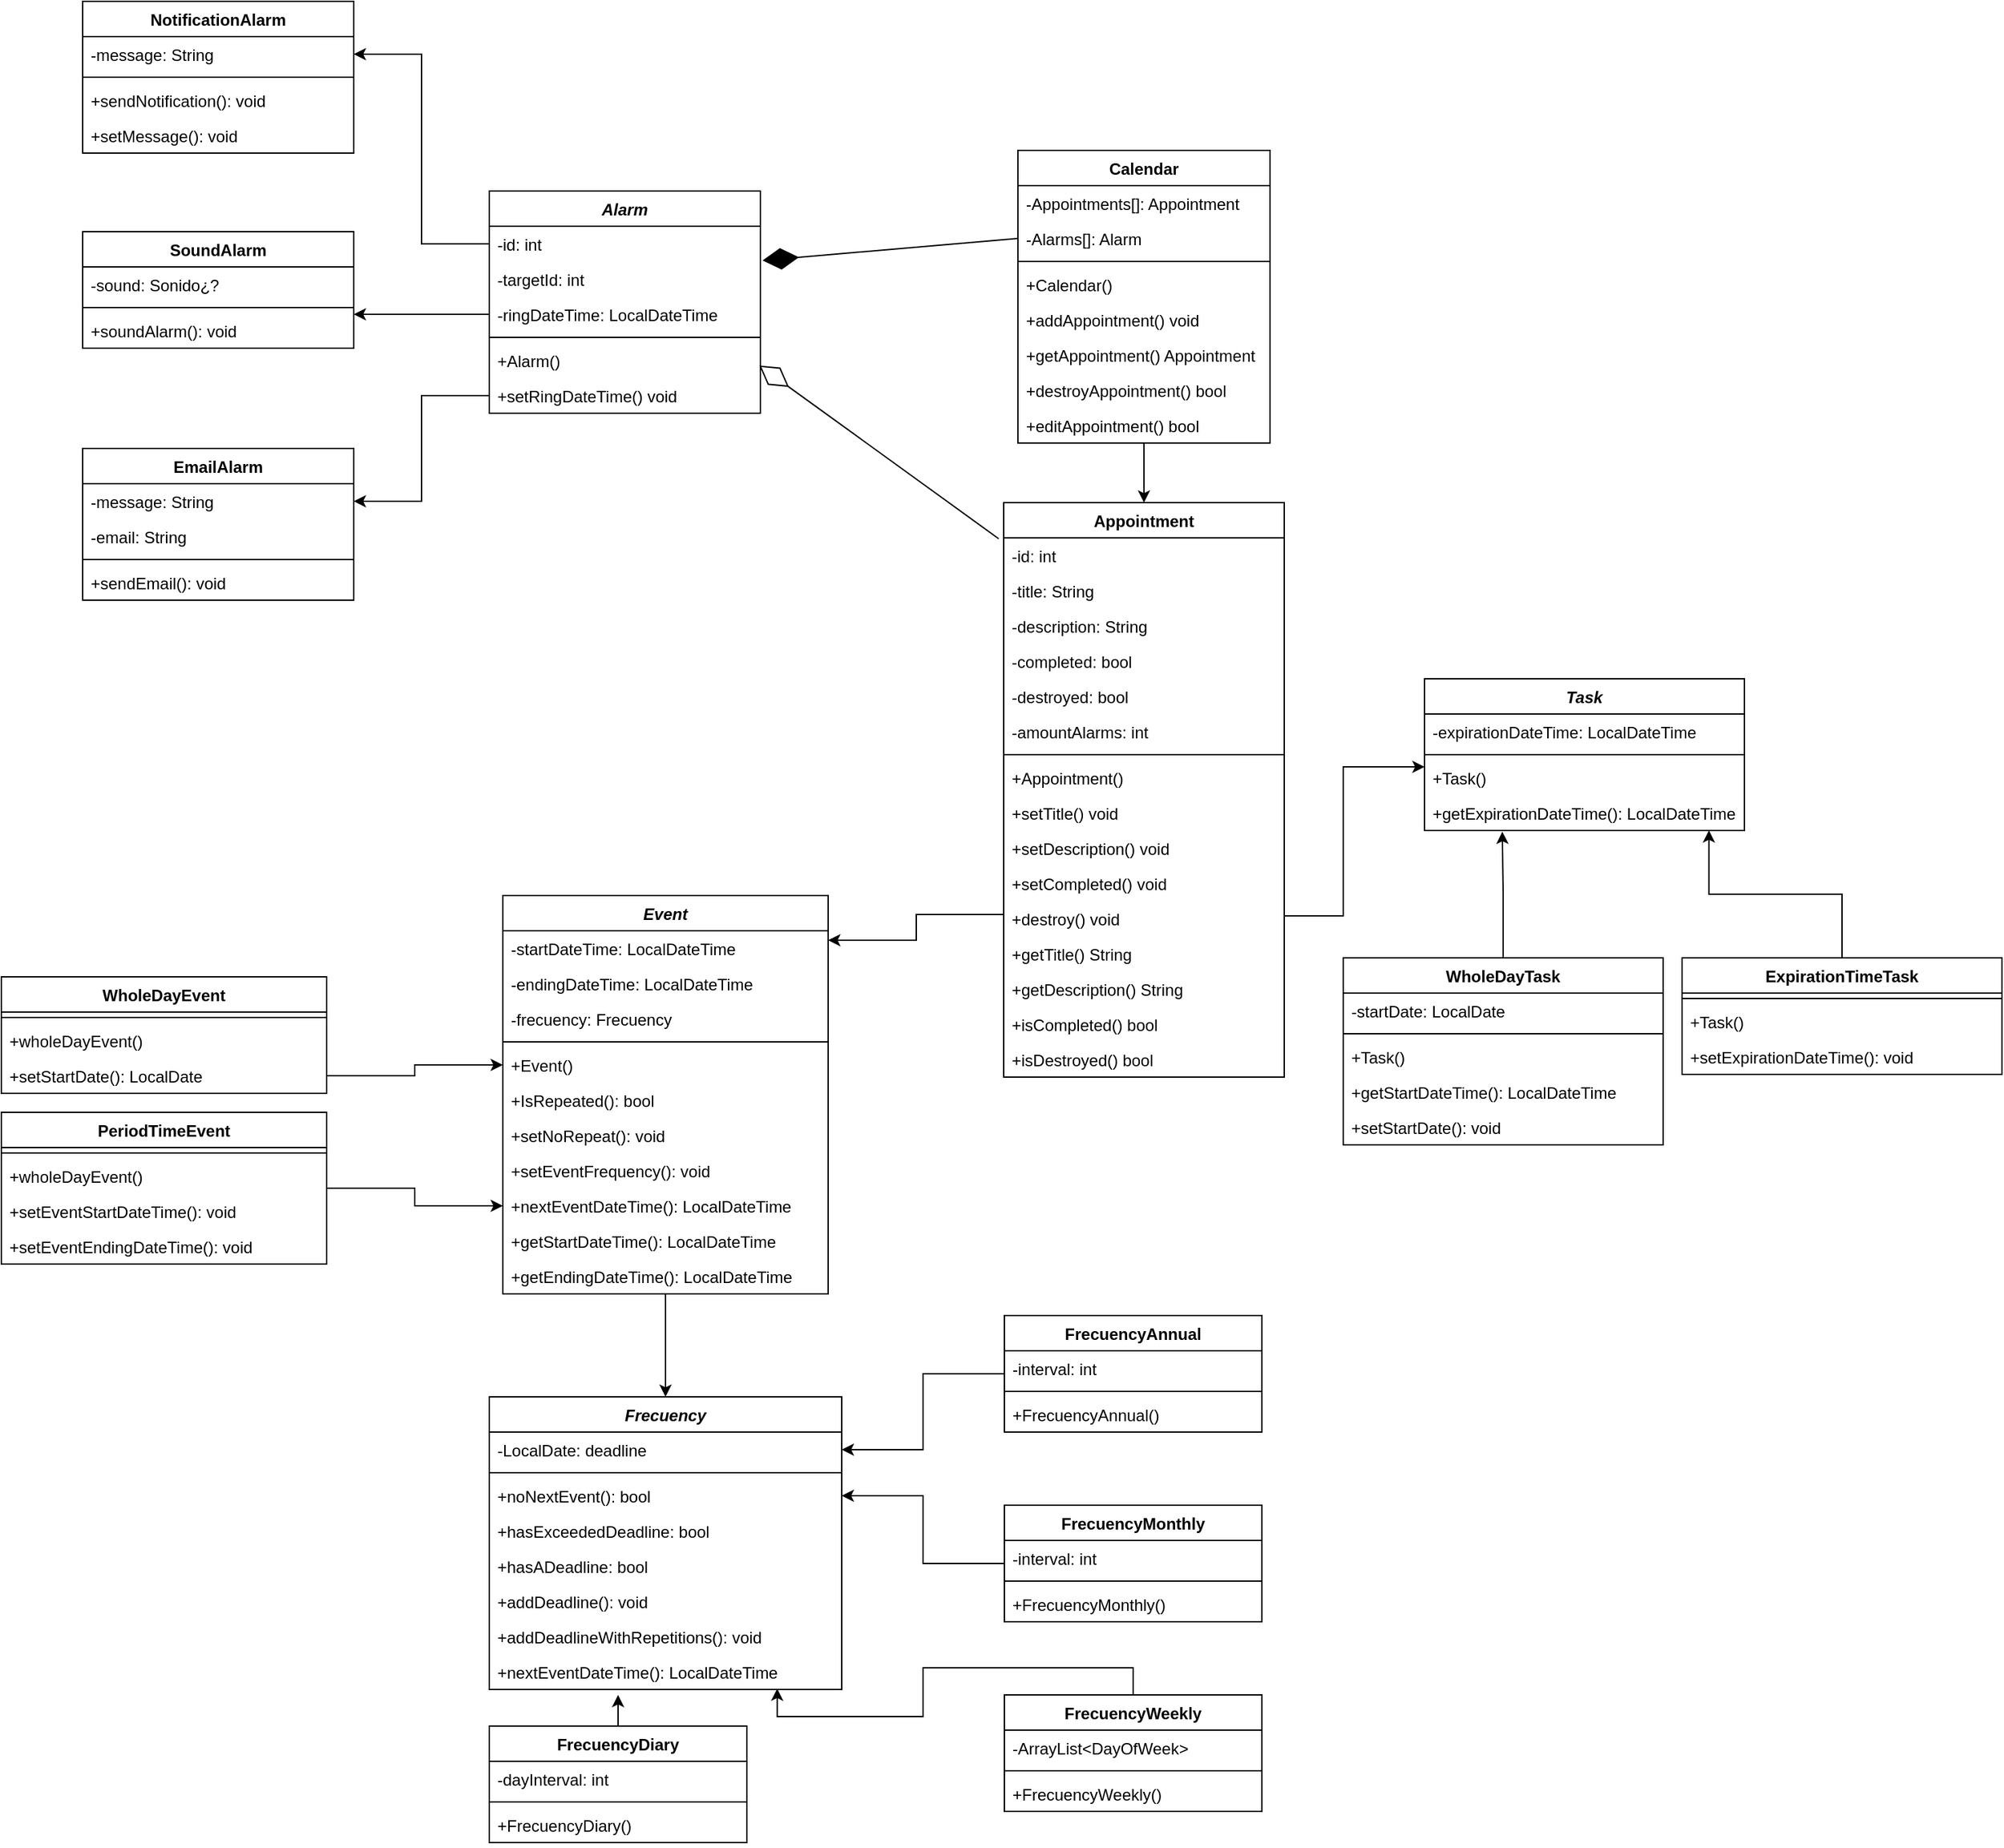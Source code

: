 <mxfile version="20.3.0" type="device"><diagram id="C5RBs43oDa-KdzZeNtuy" name="Page-1"><mxGraphModel dx="1496" dy="2121" grid="1" gridSize="10" guides="1" tooltips="1" connect="1" arrows="1" fold="1" page="1" pageScale="1" pageWidth="827" pageHeight="1169" math="0" shadow="0"><root><mxCell id="WIyWlLk6GJQsqaUBKTNV-0"/><mxCell id="WIyWlLk6GJQsqaUBKTNV-1" parent="WIyWlLk6GJQsqaUBKTNV-0"/><mxCell id="myh4uGRj-QD2Ys2QT38W-99" style="edgeStyle=none;rounded=0;orthogonalLoop=1;jettySize=auto;html=1;exitX=0.5;exitY=1;exitDx=0;exitDy=0;entryX=0.5;entryY=0;entryDx=0;entryDy=0;" parent="WIyWlLk6GJQsqaUBKTNV-1" source="myh4uGRj-QD2Ys2QT38W-1" target="myh4uGRj-QD2Ys2QT38W-30" edge="1"><mxGeometry relative="1" as="geometry"><mxPoint x="853" y="310" as="targetPoint"/></mxGeometry></mxCell><mxCell id="myh4uGRj-QD2Ys2QT38W-1" value="Calendar" style="swimlane;fontStyle=1;align=center;verticalAlign=top;childLayout=stackLayout;horizontal=1;startSize=26;horizontalStack=0;resizeParent=1;resizeParentMax=0;resizeLast=0;collapsible=1;marginBottom=0;" parent="WIyWlLk6GJQsqaUBKTNV-1" vertex="1"><mxGeometry x="760" y="-80" width="186" height="216" as="geometry"/></mxCell><mxCell id="myh4uGRj-QD2Ys2QT38W-2" value="-Appointments[]: Appointment" style="text;strokeColor=none;fillColor=none;align=left;verticalAlign=top;spacingLeft=4;spacingRight=4;overflow=hidden;rotatable=0;points=[[0,0.5],[1,0.5]];portConstraint=eastwest;" parent="myh4uGRj-QD2Ys2QT38W-1" vertex="1"><mxGeometry y="26" width="186" height="26" as="geometry"/></mxCell><mxCell id="myh4uGRj-QD2Ys2QT38W-3" value="-Alarms[]: Alarm" style="text;strokeColor=none;fillColor=none;align=left;verticalAlign=top;spacingLeft=4;spacingRight=4;overflow=hidden;rotatable=0;points=[[0,0.5],[1,0.5]];portConstraint=eastwest;" parent="myh4uGRj-QD2Ys2QT38W-1" vertex="1"><mxGeometry y="52" width="186" height="26" as="geometry"/></mxCell><mxCell id="myh4uGRj-QD2Ys2QT38W-4" value="" style="line;strokeWidth=1;fillColor=none;align=left;verticalAlign=middle;spacingTop=-1;spacingLeft=3;spacingRight=3;rotatable=0;labelPosition=right;points=[];portConstraint=eastwest;strokeColor=inherit;" parent="myh4uGRj-QD2Ys2QT38W-1" vertex="1"><mxGeometry y="78" width="186" height="8" as="geometry"/></mxCell><mxCell id="myh4uGRj-QD2Ys2QT38W-5" value="+Calendar()" style="text;strokeColor=none;fillColor=none;align=left;verticalAlign=top;spacingLeft=4;spacingRight=4;overflow=hidden;rotatable=0;points=[[0,0.5],[1,0.5]];portConstraint=eastwest;" parent="myh4uGRj-QD2Ys2QT38W-1" vertex="1"><mxGeometry y="86" width="186" height="26" as="geometry"/></mxCell><mxCell id="myh4uGRj-QD2Ys2QT38W-6" value="+addAppointment() void" style="text;strokeColor=none;fillColor=none;align=left;verticalAlign=top;spacingLeft=4;spacingRight=4;overflow=hidden;rotatable=0;points=[[0,0.5],[1,0.5]];portConstraint=eastwest;" parent="myh4uGRj-QD2Ys2QT38W-1" vertex="1"><mxGeometry y="112" width="186" height="26" as="geometry"/></mxCell><mxCell id="myh4uGRj-QD2Ys2QT38W-7" value="+getAppointment() Appointment" style="text;strokeColor=none;fillColor=none;align=left;verticalAlign=top;spacingLeft=4;spacingRight=4;overflow=hidden;rotatable=0;points=[[0,0.5],[1,0.5]];portConstraint=eastwest;" parent="myh4uGRj-QD2Ys2QT38W-1" vertex="1"><mxGeometry y="138" width="186" height="26" as="geometry"/></mxCell><mxCell id="myh4uGRj-QD2Ys2QT38W-8" value="+destroyAppointment() bool" style="text;strokeColor=none;fillColor=none;align=left;verticalAlign=top;spacingLeft=4;spacingRight=4;overflow=hidden;rotatable=0;points=[[0,0.5],[1,0.5]];portConstraint=eastwest;" parent="myh4uGRj-QD2Ys2QT38W-1" vertex="1"><mxGeometry y="164" width="186" height="26" as="geometry"/></mxCell><mxCell id="myh4uGRj-QD2Ys2QT38W-9" value="+editAppointment() bool" style="text;strokeColor=none;fillColor=none;align=left;verticalAlign=top;spacingLeft=4;spacingRight=4;overflow=hidden;rotatable=0;points=[[0,0.5],[1,0.5]];portConstraint=eastwest;" parent="myh4uGRj-QD2Ys2QT38W-1" vertex="1"><mxGeometry y="190" width="186" height="26" as="geometry"/></mxCell><mxCell id="UlcajejMcA1xwSPLHUcg-6" value="" style="edgeStyle=orthogonalEdgeStyle;rounded=0;orthogonalLoop=1;jettySize=auto;html=1;entryX=0.5;entryY=0;entryDx=0;entryDy=0;" edge="1" parent="WIyWlLk6GJQsqaUBKTNV-1" source="myh4uGRj-QD2Ys2QT38W-11" target="myh4uGRj-QD2Ys2QT38W-82"><mxGeometry relative="1" as="geometry"><mxPoint x="500" y="830" as="targetPoint"/><Array as="points"/></mxGeometry></mxCell><mxCell id="myh4uGRj-QD2Ys2QT38W-11" value="Event" style="swimlane;fontStyle=3;align=center;verticalAlign=top;childLayout=stackLayout;horizontal=1;startSize=26;horizontalStack=0;resizeParent=1;resizeParentMax=0;resizeLast=0;collapsible=1;marginBottom=0;" parent="WIyWlLk6GJQsqaUBKTNV-1" vertex="1"><mxGeometry x="380" y="470" width="240" height="294" as="geometry"/></mxCell><mxCell id="myh4uGRj-QD2Ys2QT38W-13" value="-startDateTime: LocalDateTime" style="text;strokeColor=none;fillColor=none;align=left;verticalAlign=top;spacingLeft=4;spacingRight=4;overflow=hidden;rotatable=0;points=[[0,0.5],[1,0.5]];portConstraint=eastwest;" parent="myh4uGRj-QD2Ys2QT38W-11" vertex="1"><mxGeometry y="26" width="240" height="26" as="geometry"/></mxCell><mxCell id="f-iQGvYOYJZAraSMSVgm-6" value="-endingDateTime: LocalDateTime" style="text;strokeColor=none;fillColor=none;align=left;verticalAlign=top;spacingLeft=4;spacingRight=4;overflow=hidden;rotatable=0;points=[[0,0.5],[1,0.5]];portConstraint=eastwest;" parent="myh4uGRj-QD2Ys2QT38W-11" vertex="1"><mxGeometry y="52" width="240" height="26" as="geometry"/></mxCell><mxCell id="myh4uGRj-QD2Ys2QT38W-14" value="-frecuency: Frecuency" style="text;strokeColor=none;fillColor=none;align=left;verticalAlign=top;spacingLeft=4;spacingRight=4;overflow=hidden;rotatable=0;points=[[0,0.5],[1,0.5]];portConstraint=eastwest;" parent="myh4uGRj-QD2Ys2QT38W-11" vertex="1"><mxGeometry y="78" width="240" height="26" as="geometry"/></mxCell><mxCell id="myh4uGRj-QD2Ys2QT38W-15" value="" style="line;strokeWidth=1;fillColor=none;align=left;verticalAlign=middle;spacingTop=-1;spacingLeft=3;spacingRight=3;rotatable=0;labelPosition=right;points=[];portConstraint=eastwest;strokeColor=inherit;" parent="myh4uGRj-QD2Ys2QT38W-11" vertex="1"><mxGeometry y="104" width="240" height="8" as="geometry"/></mxCell><mxCell id="myh4uGRj-QD2Ys2QT38W-16" value="+Event()" style="text;strokeColor=none;fillColor=none;align=left;verticalAlign=top;spacingLeft=4;spacingRight=4;overflow=hidden;rotatable=0;points=[[0,0.5],[1,0.5]];portConstraint=eastwest;" parent="myh4uGRj-QD2Ys2QT38W-11" vertex="1"><mxGeometry y="112" width="240" height="26" as="geometry"/></mxCell><mxCell id="myh4uGRj-QD2Ys2QT38W-75" value="+IsRepeated(): bool" style="text;strokeColor=none;fillColor=none;align=left;verticalAlign=top;spacingLeft=4;spacingRight=4;overflow=hidden;rotatable=0;points=[[0,0.5],[1,0.5]];portConstraint=eastwest;" parent="myh4uGRj-QD2Ys2QT38W-11" vertex="1"><mxGeometry y="138" width="240" height="26" as="geometry"/></mxCell><mxCell id="myh4uGRj-QD2Ys2QT38W-77" value="+setNoRepeat(): void" style="text;strokeColor=none;fillColor=none;align=left;verticalAlign=top;spacingLeft=4;spacingRight=4;overflow=hidden;rotatable=0;points=[[0,0.5],[1,0.5]];portConstraint=eastwest;" parent="myh4uGRj-QD2Ys2QT38W-11" vertex="1"><mxGeometry y="164" width="240" height="26" as="geometry"/></mxCell><mxCell id="Ukv7ZoYXhCh_vEV92Rut-3" value="+setEventFrequency(): void" style="text;strokeColor=none;fillColor=none;align=left;verticalAlign=top;spacingLeft=4;spacingRight=4;overflow=hidden;rotatable=0;points=[[0,0.5],[1,0.5]];portConstraint=eastwest;" parent="myh4uGRj-QD2Ys2QT38W-11" vertex="1"><mxGeometry y="190" width="240" height="26" as="geometry"/></mxCell><mxCell id="myh4uGRj-QD2Ys2QT38W-80" value="+nextEventDateTime(): LocalDateTime" style="text;strokeColor=none;fillColor=none;align=left;verticalAlign=top;spacingLeft=4;spacingRight=4;overflow=hidden;rotatable=0;points=[[0,0.5],[1,0.5]];portConstraint=eastwest;" parent="myh4uGRj-QD2Ys2QT38W-11" vertex="1"><mxGeometry y="216" width="240" height="26" as="geometry"/></mxCell><mxCell id="dQuGqhkY-mQIlBnvqClp-3" value="+getStartDateTime(): LocalDateTime" style="text;strokeColor=none;fillColor=none;align=left;verticalAlign=top;spacingLeft=4;spacingRight=4;overflow=hidden;rotatable=0;points=[[0,0.5],[1,0.5]];portConstraint=eastwest;" parent="myh4uGRj-QD2Ys2QT38W-11" vertex="1"><mxGeometry y="242" width="240" height="26" as="geometry"/></mxCell><mxCell id="dQuGqhkY-mQIlBnvqClp-4" value="+getEndingDateTime(): LocalDateTime" style="text;strokeColor=none;fillColor=none;align=left;verticalAlign=top;spacingLeft=4;spacingRight=4;overflow=hidden;rotatable=0;points=[[0,0.5],[1,0.5]];portConstraint=eastwest;" parent="myh4uGRj-QD2Ys2QT38W-11" vertex="1"><mxGeometry y="268" width="240" height="26" as="geometry"/></mxCell><mxCell id="myh4uGRj-QD2Ys2QT38W-19" value="Task" style="swimlane;fontStyle=3;align=center;verticalAlign=top;childLayout=stackLayout;horizontal=1;startSize=26;horizontalStack=0;resizeParent=1;resizeParentMax=0;resizeLast=0;collapsible=1;marginBottom=0;" parent="WIyWlLk6GJQsqaUBKTNV-1" vertex="1"><mxGeometry x="1060" y="310" width="236" height="112" as="geometry"/></mxCell><mxCell id="myh4uGRj-QD2Ys2QT38W-20" value="-expirationDateTime: LocalDateTime" style="text;strokeColor=none;fillColor=none;align=left;verticalAlign=top;spacingLeft=4;spacingRight=4;overflow=hidden;rotatable=0;points=[[0,0.5],[1,0.5]];portConstraint=eastwest;" parent="myh4uGRj-QD2Ys2QT38W-19" vertex="1"><mxGeometry y="26" width="236" height="26" as="geometry"/></mxCell><mxCell id="myh4uGRj-QD2Ys2QT38W-22" value="" style="line;strokeWidth=1;fillColor=none;align=left;verticalAlign=middle;spacingTop=-1;spacingLeft=3;spacingRight=3;rotatable=0;labelPosition=right;points=[];portConstraint=eastwest;strokeColor=inherit;" parent="myh4uGRj-QD2Ys2QT38W-19" vertex="1"><mxGeometry y="52" width="236" height="8" as="geometry"/></mxCell><mxCell id="myh4uGRj-QD2Ys2QT38W-23" value="+Task()" style="text;strokeColor=none;fillColor=none;align=left;verticalAlign=top;spacingLeft=4;spacingRight=4;overflow=hidden;rotatable=0;points=[[0,0.5],[1,0.5]];portConstraint=eastwest;" parent="myh4uGRj-QD2Ys2QT38W-19" vertex="1"><mxGeometry y="60" width="236" height="26" as="geometry"/></mxCell><mxCell id="myh4uGRj-QD2Ys2QT38W-25" value="+getExpirationDateTime(): LocalDateTime" style="text;strokeColor=none;fillColor=none;align=left;verticalAlign=top;spacingLeft=4;spacingRight=4;overflow=hidden;rotatable=0;points=[[0,0.5],[1,0.5]];portConstraint=eastwest;" parent="myh4uGRj-QD2Ys2QT38W-19" vertex="1"><mxGeometry y="86" width="236" height="26" as="geometry"/></mxCell><mxCell id="myh4uGRj-QD2Ys2QT38W-30" value="Appointment" style="swimlane;fontStyle=1;align=center;verticalAlign=top;childLayout=stackLayout;horizontal=1;startSize=26;horizontalStack=0;resizeParent=1;resizeParentMax=0;resizeLast=0;collapsible=1;marginBottom=0;" parent="WIyWlLk6GJQsqaUBKTNV-1" vertex="1"><mxGeometry x="749.5" y="180" width="207" height="424" as="geometry"/></mxCell><mxCell id="myh4uGRj-QD2Ys2QT38W-31" value="-id: int" style="text;strokeColor=none;fillColor=none;align=left;verticalAlign=top;spacingLeft=4;spacingRight=4;overflow=hidden;rotatable=0;points=[[0,0.5],[1,0.5]];portConstraint=eastwest;" parent="myh4uGRj-QD2Ys2QT38W-30" vertex="1"><mxGeometry y="26" width="207" height="26" as="geometry"/></mxCell><mxCell id="myh4uGRj-QD2Ys2QT38W-32" value="-title: String" style="text;strokeColor=none;fillColor=none;align=left;verticalAlign=top;spacingLeft=4;spacingRight=4;overflow=hidden;rotatable=0;points=[[0,0.5],[1,0.5]];portConstraint=eastwest;" parent="myh4uGRj-QD2Ys2QT38W-30" vertex="1"><mxGeometry y="52" width="207" height="26" as="geometry"/></mxCell><mxCell id="myh4uGRj-QD2Ys2QT38W-33" value="-description: String" style="text;strokeColor=none;fillColor=none;align=left;verticalAlign=top;spacingLeft=4;spacingRight=4;overflow=hidden;rotatable=0;points=[[0,0.5],[1,0.5]];portConstraint=eastwest;" parent="myh4uGRj-QD2Ys2QT38W-30" vertex="1"><mxGeometry y="78" width="207" height="26" as="geometry"/></mxCell><mxCell id="myh4uGRj-QD2Ys2QT38W-34" value="-completed: bool" style="text;strokeColor=none;fillColor=none;align=left;verticalAlign=top;spacingLeft=4;spacingRight=4;overflow=hidden;rotatable=0;points=[[0,0.5],[1,0.5]];portConstraint=eastwest;" parent="myh4uGRj-QD2Ys2QT38W-30" vertex="1"><mxGeometry y="104" width="207" height="26" as="geometry"/></mxCell><mxCell id="myh4uGRj-QD2Ys2QT38W-35" value="-destroyed: bool" style="text;strokeColor=none;fillColor=none;align=left;verticalAlign=top;spacingLeft=4;spacingRight=4;overflow=hidden;rotatable=0;points=[[0,0.5],[1,0.5]];portConstraint=eastwest;" parent="myh4uGRj-QD2Ys2QT38W-30" vertex="1"><mxGeometry y="130" width="207" height="26" as="geometry"/></mxCell><mxCell id="dXZt7LCiczb7P4TXS2ux-1" value="-amountAlarms: int&#10;" style="text;strokeColor=none;fillColor=none;align=left;verticalAlign=top;spacingLeft=4;spacingRight=4;overflow=hidden;rotatable=0;points=[[0,0.5],[1,0.5]];portConstraint=eastwest;" parent="myh4uGRj-QD2Ys2QT38W-30" vertex="1"><mxGeometry y="156" width="207" height="26" as="geometry"/></mxCell><mxCell id="myh4uGRj-QD2Ys2QT38W-36" value="" style="line;strokeWidth=1;fillColor=none;align=left;verticalAlign=middle;spacingTop=-1;spacingLeft=3;spacingRight=3;rotatable=0;labelPosition=right;points=[];portConstraint=eastwest;strokeColor=inherit;" parent="myh4uGRj-QD2Ys2QT38W-30" vertex="1"><mxGeometry y="182" width="207" height="8" as="geometry"/></mxCell><mxCell id="myh4uGRj-QD2Ys2QT38W-37" value="+Appointment()" style="text;strokeColor=none;fillColor=none;align=left;verticalAlign=top;spacingLeft=4;spacingRight=4;overflow=hidden;rotatable=0;points=[[0,0.5],[1,0.5]];portConstraint=eastwest;" parent="myh4uGRj-QD2Ys2QT38W-30" vertex="1"><mxGeometry y="190" width="207" height="26" as="geometry"/></mxCell><mxCell id="myh4uGRj-QD2Ys2QT38W-38" value="+setTitle() void" style="text;strokeColor=none;fillColor=none;align=left;verticalAlign=top;spacingLeft=4;spacingRight=4;overflow=hidden;rotatable=0;points=[[0,0.5],[1,0.5]];portConstraint=eastwest;" parent="myh4uGRj-QD2Ys2QT38W-30" vertex="1"><mxGeometry y="216" width="207" height="26" as="geometry"/></mxCell><mxCell id="myh4uGRj-QD2Ys2QT38W-39" value="+setDescription() void" style="text;strokeColor=none;fillColor=none;align=left;verticalAlign=top;spacingLeft=4;spacingRight=4;overflow=hidden;rotatable=0;points=[[0,0.5],[1,0.5]];portConstraint=eastwest;" parent="myh4uGRj-QD2Ys2QT38W-30" vertex="1"><mxGeometry y="242" width="207" height="26" as="geometry"/></mxCell><mxCell id="myh4uGRj-QD2Ys2QT38W-40" value="+setCompleted() void" style="text;strokeColor=none;fillColor=none;align=left;verticalAlign=top;spacingLeft=4;spacingRight=4;overflow=hidden;rotatable=0;points=[[0,0.5],[1,0.5]];portConstraint=eastwest;" parent="myh4uGRj-QD2Ys2QT38W-30" vertex="1"><mxGeometry y="268" width="207" height="26" as="geometry"/></mxCell><mxCell id="myh4uGRj-QD2Ys2QT38W-41" value="+destroy() void" style="text;strokeColor=none;fillColor=none;align=left;verticalAlign=top;spacingLeft=4;spacingRight=4;overflow=hidden;rotatable=0;points=[[0,0.5],[1,0.5]];portConstraint=eastwest;" parent="myh4uGRj-QD2Ys2QT38W-30" vertex="1"><mxGeometry y="294" width="207" height="26" as="geometry"/></mxCell><mxCell id="myh4uGRj-QD2Ys2QT38W-42" value="+getTitle() String" style="text;strokeColor=none;fillColor=none;align=left;verticalAlign=top;spacingLeft=4;spacingRight=4;overflow=hidden;rotatable=0;points=[[0,0.5],[1,0.5]];portConstraint=eastwest;" parent="myh4uGRj-QD2Ys2QT38W-30" vertex="1"><mxGeometry y="320" width="207" height="26" as="geometry"/></mxCell><mxCell id="myh4uGRj-QD2Ys2QT38W-43" value="+getDescription() String" style="text;strokeColor=none;fillColor=none;align=left;verticalAlign=top;spacingLeft=4;spacingRight=4;overflow=hidden;rotatable=0;points=[[0,0.5],[1,0.5]];portConstraint=eastwest;" parent="myh4uGRj-QD2Ys2QT38W-30" vertex="1"><mxGeometry y="346" width="207" height="26" as="geometry"/></mxCell><mxCell id="myh4uGRj-QD2Ys2QT38W-44" value="+isCompleted() bool" style="text;strokeColor=none;fillColor=none;align=left;verticalAlign=top;spacingLeft=4;spacingRight=4;overflow=hidden;rotatable=0;points=[[0,0.5],[1,0.5]];portConstraint=eastwest;" parent="myh4uGRj-QD2Ys2QT38W-30" vertex="1"><mxGeometry y="372" width="207" height="26" as="geometry"/></mxCell><mxCell id="dXZt7LCiczb7P4TXS2ux-2" value="+isDestroyed() bool" style="text;strokeColor=none;fillColor=none;align=left;verticalAlign=top;spacingLeft=4;spacingRight=4;overflow=hidden;rotatable=0;points=[[0,0.5],[1,0.5]];portConstraint=eastwest;" parent="myh4uGRj-QD2Ys2QT38W-30" vertex="1"><mxGeometry y="398" width="207" height="26" as="geometry"/></mxCell><mxCell id="myh4uGRj-QD2Ys2QT38W-57" value="Alarm" style="swimlane;fontStyle=3;align=center;verticalAlign=top;childLayout=stackLayout;horizontal=1;startSize=26;horizontalStack=0;resizeParent=1;resizeParentMax=0;resizeLast=0;collapsible=1;marginBottom=0;" parent="WIyWlLk6GJQsqaUBKTNV-1" vertex="1"><mxGeometry x="370" y="-50" width="200" height="164" as="geometry"/></mxCell><mxCell id="myh4uGRj-QD2Ys2QT38W-58" value="-id: int&#10;" style="text;strokeColor=none;fillColor=none;align=left;verticalAlign=top;spacingLeft=4;spacingRight=4;overflow=hidden;rotatable=0;points=[[0,0.5],[1,0.5]];portConstraint=eastwest;" parent="myh4uGRj-QD2Ys2QT38W-57" vertex="1"><mxGeometry y="26" width="200" height="26" as="geometry"/></mxCell><mxCell id="myh4uGRj-QD2Ys2QT38W-59" value="-targetId: int" style="text;strokeColor=none;fillColor=none;align=left;verticalAlign=top;spacingLeft=4;spacingRight=4;overflow=hidden;rotatable=0;points=[[0,0.5],[1,0.5]];portConstraint=eastwest;" parent="myh4uGRj-QD2Ys2QT38W-57" vertex="1"><mxGeometry y="52" width="200" height="26" as="geometry"/></mxCell><mxCell id="myh4uGRj-QD2Ys2QT38W-60" value="-ringDateTime: LocalDateTime" style="text;strokeColor=none;fillColor=none;align=left;verticalAlign=top;spacingLeft=4;spacingRight=4;overflow=hidden;rotatable=0;points=[[0,0.5],[1,0.5]];portConstraint=eastwest;" parent="myh4uGRj-QD2Ys2QT38W-57" vertex="1"><mxGeometry y="78" width="200" height="26" as="geometry"/></mxCell><mxCell id="myh4uGRj-QD2Ys2QT38W-62" value="" style="line;strokeWidth=1;fillColor=none;align=left;verticalAlign=middle;spacingTop=-1;spacingLeft=3;spacingRight=3;rotatable=0;labelPosition=right;points=[];portConstraint=eastwest;strokeColor=inherit;" parent="myh4uGRj-QD2Ys2QT38W-57" vertex="1"><mxGeometry y="104" width="200" height="8" as="geometry"/></mxCell><mxCell id="myh4uGRj-QD2Ys2QT38W-63" value="+Alarm()" style="text;strokeColor=none;fillColor=none;align=left;verticalAlign=top;spacingLeft=4;spacingRight=4;overflow=hidden;rotatable=0;points=[[0,0.5],[1,0.5]];portConstraint=eastwest;" parent="myh4uGRj-QD2Ys2QT38W-57" vertex="1"><mxGeometry y="112" width="200" height="26" as="geometry"/></mxCell><mxCell id="myh4uGRj-QD2Ys2QT38W-65" value="+setRingDateTime() void" style="text;strokeColor=none;fillColor=none;align=left;verticalAlign=top;spacingLeft=4;spacingRight=4;overflow=hidden;rotatable=0;points=[[0,0.5],[1,0.5]];portConstraint=eastwest;" parent="myh4uGRj-QD2Ys2QT38W-57" vertex="1"><mxGeometry y="138" width="200" height="26" as="geometry"/></mxCell><mxCell id="myh4uGRj-QD2Ys2QT38W-73" style="edgeStyle=orthogonalEdgeStyle;rounded=0;orthogonalLoop=1;jettySize=auto;html=1;exitX=0;exitY=0.5;exitDx=0;exitDy=0;entryX=1;entryY=0.5;entryDx=0;entryDy=0;" parent="WIyWlLk6GJQsqaUBKTNV-1" edge="1"><mxGeometry relative="1" as="geometry"><mxPoint x="749.5" y="239.0" as="sourcePoint"/><mxPoint x="620" y="503.0" as="targetPoint"/><Array as="points"><mxPoint x="750" y="484"/><mxPoint x="685" y="484"/><mxPoint x="685" y="503"/></Array></mxGeometry></mxCell><mxCell id="myh4uGRj-QD2Ys2QT38W-74" style="edgeStyle=orthogonalEdgeStyle;rounded=0;orthogonalLoop=1;jettySize=auto;html=1;exitX=1;exitY=0.5;exitDx=0;exitDy=0;entryX=0;entryY=0.5;entryDx=0;entryDy=0;" parent="WIyWlLk6GJQsqaUBKTNV-1" source="myh4uGRj-QD2Ys2QT38W-32" edge="1"><mxGeometry relative="1" as="geometry"><mxPoint x="1060" y="375" as="targetPoint"/><Array as="points"><mxPoint x="1000" y="485"/><mxPoint x="1000" y="375"/></Array></mxGeometry></mxCell><mxCell id="myh4uGRj-QD2Ys2QT38W-82" value="Frecuency" style="swimlane;fontStyle=3;align=center;verticalAlign=top;childLayout=stackLayout;horizontal=1;startSize=26;horizontalStack=0;resizeParent=1;resizeParentMax=0;resizeLast=0;collapsible=1;marginBottom=0;" parent="WIyWlLk6GJQsqaUBKTNV-1" vertex="1"><mxGeometry x="370" y="840" width="260" height="216" as="geometry"/></mxCell><mxCell id="f-iQGvYOYJZAraSMSVgm-12" value="-LocalDate: deadline" style="text;strokeColor=none;fillColor=none;align=left;verticalAlign=top;spacingLeft=4;spacingRight=4;overflow=hidden;rotatable=0;points=[[0,0.5],[1,0.5]];portConstraint=eastwest;" parent="myh4uGRj-QD2Ys2QT38W-82" vertex="1"><mxGeometry y="26" width="260" height="26" as="geometry"/></mxCell><mxCell id="myh4uGRj-QD2Ys2QT38W-86" value="" style="line;strokeWidth=1;fillColor=none;align=left;verticalAlign=middle;spacingTop=-1;spacingLeft=3;spacingRight=3;rotatable=0;labelPosition=right;points=[];portConstraint=eastwest;strokeColor=inherit;" parent="myh4uGRj-QD2Ys2QT38W-82" vertex="1"><mxGeometry y="52" width="260" height="8" as="geometry"/></mxCell><mxCell id="UlcajejMcA1xwSPLHUcg-7" value="+noNextEvent(): bool" style="text;strokeColor=none;fillColor=none;align=left;verticalAlign=top;spacingLeft=4;spacingRight=4;overflow=hidden;rotatable=0;points=[[0,0.5],[1,0.5]];portConstraint=eastwest;" vertex="1" parent="myh4uGRj-QD2Ys2QT38W-82"><mxGeometry y="60" width="260" height="26" as="geometry"/></mxCell><mxCell id="myh4uGRj-QD2Ys2QT38W-89" value="+hasExceededDeadline: bool" style="text;strokeColor=none;fillColor=none;align=left;verticalAlign=top;spacingLeft=4;spacingRight=4;overflow=hidden;rotatable=0;points=[[0,0.5],[1,0.5]];portConstraint=eastwest;" parent="myh4uGRj-QD2Ys2QT38W-82" vertex="1"><mxGeometry y="86" width="260" height="26" as="geometry"/></mxCell><mxCell id="-sZX8hEbI0qPaqUFyZtb-0" value="+hasADeadline: bool" style="text;strokeColor=none;fillColor=none;align=left;verticalAlign=top;spacingLeft=4;spacingRight=4;overflow=hidden;rotatable=0;points=[[0,0.5],[1,0.5]];portConstraint=eastwest;" parent="myh4uGRj-QD2Ys2QT38W-82" vertex="1"><mxGeometry y="112" width="260" height="26" as="geometry"/></mxCell><mxCell id="f-iQGvYOYJZAraSMSVgm-13" value="+addDeadline(): void" style="text;strokeColor=none;fillColor=none;align=left;verticalAlign=top;spacingLeft=4;spacingRight=4;overflow=hidden;rotatable=0;points=[[0,0.5],[1,0.5]];portConstraint=eastwest;" parent="myh4uGRj-QD2Ys2QT38W-82" vertex="1"><mxGeometry y="138" width="260" height="26" as="geometry"/></mxCell><mxCell id="-sZX8hEbI0qPaqUFyZtb-3" value="+addDeadlineWithRepetitions(): void" style="text;strokeColor=none;fillColor=none;align=left;verticalAlign=top;spacingLeft=4;spacingRight=4;overflow=hidden;rotatable=0;points=[[0,0.5],[1,0.5]];portConstraint=eastwest;" parent="myh4uGRj-QD2Ys2QT38W-82" vertex="1"><mxGeometry y="164" width="260" height="26" as="geometry"/></mxCell><mxCell id="f-iQGvYOYJZAraSMSVgm-14" value="+nextEventDateTime(): LocalDateTime" style="text;strokeColor=none;fillColor=none;align=left;verticalAlign=top;spacingLeft=4;spacingRight=4;overflow=hidden;rotatable=0;points=[[0,0.5],[1,0.5]];portConstraint=eastwest;" parent="myh4uGRj-QD2Ys2QT38W-82" vertex="1"><mxGeometry y="190" width="260" height="26" as="geometry"/></mxCell><mxCell id="f-iQGvYOYJZAraSMSVgm-15" style="edgeStyle=orthogonalEdgeStyle;rounded=0;orthogonalLoop=1;jettySize=auto;html=1;exitX=1;exitY=0.5;exitDx=0;exitDy=0;" parent="myh4uGRj-QD2Ys2QT38W-82" source="f-iQGvYOYJZAraSMSVgm-12" target="f-iQGvYOYJZAraSMSVgm-12" edge="1"><mxGeometry relative="1" as="geometry"/></mxCell><mxCell id="Ukv7ZoYXhCh_vEV92Rut-5" value="WholeDayEvent" style="swimlane;fontStyle=1;align=center;verticalAlign=top;childLayout=stackLayout;horizontal=1;startSize=26;horizontalStack=0;resizeParent=1;resizeParentMax=0;resizeLast=0;collapsible=1;marginBottom=0;" parent="WIyWlLk6GJQsqaUBKTNV-1" vertex="1"><mxGeometry x="10" y="530" width="240" height="86" as="geometry"/></mxCell><mxCell id="Ukv7ZoYXhCh_vEV92Rut-8" value="" style="line;strokeWidth=1;fillColor=none;align=left;verticalAlign=middle;spacingTop=-1;spacingLeft=3;spacingRight=3;rotatable=0;labelPosition=right;points=[];portConstraint=eastwest;strokeColor=inherit;" parent="Ukv7ZoYXhCh_vEV92Rut-5" vertex="1"><mxGeometry y="26" width="240" height="8" as="geometry"/></mxCell><mxCell id="Ukv7ZoYXhCh_vEV92Rut-9" value="+wholeDayEvent()" style="text;strokeColor=none;fillColor=none;align=left;verticalAlign=top;spacingLeft=4;spacingRight=4;overflow=hidden;rotatable=0;points=[[0,0.5],[1,0.5]];portConstraint=eastwest;" parent="Ukv7ZoYXhCh_vEV92Rut-5" vertex="1"><mxGeometry y="34" width="240" height="26" as="geometry"/></mxCell><mxCell id="Ukv7ZoYXhCh_vEV92Rut-17" value="+setStartDate(): LocalDate" style="text;strokeColor=none;fillColor=none;align=left;verticalAlign=top;spacingLeft=4;spacingRight=4;overflow=hidden;rotatable=0;points=[[0,0.5],[1,0.5]];portConstraint=eastwest;" parent="Ukv7ZoYXhCh_vEV92Rut-5" vertex="1"><mxGeometry y="60" width="240" height="26" as="geometry"/></mxCell><mxCell id="Ukv7ZoYXhCh_vEV92Rut-21" style="edgeStyle=orthogonalEdgeStyle;rounded=0;orthogonalLoop=1;jettySize=auto;html=1;exitX=1;exitY=0.5;exitDx=0;exitDy=0;entryX=0;entryY=0.5;entryDx=0;entryDy=0;" parent="WIyWlLk6GJQsqaUBKTNV-1" source="Ukv7ZoYXhCh_vEV92Rut-17" target="myh4uGRj-QD2Ys2QT38W-16" edge="1"><mxGeometry relative="1" as="geometry"/></mxCell><mxCell id="UlcajejMcA1xwSPLHUcg-11" style="edgeStyle=orthogonalEdgeStyle;rounded=0;orthogonalLoop=1;jettySize=auto;html=1;" edge="1" parent="WIyWlLk6GJQsqaUBKTNV-1" source="Ukv7ZoYXhCh_vEV92Rut-31"><mxGeometry relative="1" as="geometry"><mxPoint x="465" y="1060" as="targetPoint"/></mxGeometry></mxCell><mxCell id="Ukv7ZoYXhCh_vEV92Rut-31" value="FrecuencyDiary" style="swimlane;fontStyle=1;align=center;verticalAlign=top;childLayout=stackLayout;horizontal=1;startSize=26;horizontalStack=0;resizeParent=1;resizeParentMax=0;resizeLast=0;collapsible=1;marginBottom=0;" parent="WIyWlLk6GJQsqaUBKTNV-1" vertex="1"><mxGeometry x="370" y="1083" width="190" height="86" as="geometry"/></mxCell><mxCell id="Ukv7ZoYXhCh_vEV92Rut-32" value="-dayInterval: int" style="text;strokeColor=none;fillColor=none;align=left;verticalAlign=top;spacingLeft=4;spacingRight=4;overflow=hidden;rotatable=0;points=[[0,0.5],[1,0.5]];portConstraint=eastwest;" parent="Ukv7ZoYXhCh_vEV92Rut-31" vertex="1"><mxGeometry y="26" width="190" height="26" as="geometry"/></mxCell><mxCell id="Ukv7ZoYXhCh_vEV92Rut-35" value="" style="line;strokeWidth=1;fillColor=none;align=left;verticalAlign=middle;spacingTop=-1;spacingLeft=3;spacingRight=3;rotatable=0;labelPosition=right;points=[];portConstraint=eastwest;strokeColor=inherit;" parent="Ukv7ZoYXhCh_vEV92Rut-31" vertex="1"><mxGeometry y="52" width="190" height="8" as="geometry"/></mxCell><mxCell id="Ukv7ZoYXhCh_vEV92Rut-36" value="+FrecuencyDiary()" style="text;strokeColor=none;fillColor=none;align=left;verticalAlign=top;spacingLeft=4;spacingRight=4;overflow=hidden;rotatable=0;points=[[0,0.5],[1,0.5]];portConstraint=eastwest;" parent="Ukv7ZoYXhCh_vEV92Rut-31" vertex="1"><mxGeometry y="60" width="190" height="26" as="geometry"/></mxCell><mxCell id="UlcajejMcA1xwSPLHUcg-10" style="edgeStyle=orthogonalEdgeStyle;rounded=0;orthogonalLoop=1;jettySize=auto;html=1;entryX=0.817;entryY=0.974;entryDx=0;entryDy=0;entryPerimeter=0;" edge="1" parent="WIyWlLk6GJQsqaUBKTNV-1" source="Ukv7ZoYXhCh_vEV92Rut-49" target="f-iQGvYOYJZAraSMSVgm-14"><mxGeometry relative="1" as="geometry"/></mxCell><mxCell id="Ukv7ZoYXhCh_vEV92Rut-49" value="FrecuencyWeekly" style="swimlane;fontStyle=1;align=center;verticalAlign=top;childLayout=stackLayout;horizontal=1;startSize=26;horizontalStack=0;resizeParent=1;resizeParentMax=0;resizeLast=0;collapsible=1;marginBottom=0;" parent="WIyWlLk6GJQsqaUBKTNV-1" vertex="1"><mxGeometry x="750" y="1060" width="190" height="86" as="geometry"/></mxCell><mxCell id="Ukv7ZoYXhCh_vEV92Rut-50" value="-ArrayList&lt;DayOfWeek&gt;" style="text;strokeColor=none;fillColor=none;align=left;verticalAlign=top;spacingLeft=4;spacingRight=4;overflow=hidden;rotatable=0;points=[[0,0.5],[1,0.5]];portConstraint=eastwest;" parent="Ukv7ZoYXhCh_vEV92Rut-49" vertex="1"><mxGeometry y="26" width="190" height="26" as="geometry"/></mxCell><mxCell id="Ukv7ZoYXhCh_vEV92Rut-51" value="" style="line;strokeWidth=1;fillColor=none;align=left;verticalAlign=middle;spacingTop=-1;spacingLeft=3;spacingRight=3;rotatable=0;labelPosition=right;points=[];portConstraint=eastwest;strokeColor=inherit;" parent="Ukv7ZoYXhCh_vEV92Rut-49" vertex="1"><mxGeometry y="52" width="190" height="8" as="geometry"/></mxCell><mxCell id="Ukv7ZoYXhCh_vEV92Rut-52" value="+FrecuencyWeekly()" style="text;strokeColor=none;fillColor=none;align=left;verticalAlign=top;spacingLeft=4;spacingRight=4;overflow=hidden;rotatable=0;points=[[0,0.5],[1,0.5]];portConstraint=eastwest;" parent="Ukv7ZoYXhCh_vEV92Rut-49" vertex="1"><mxGeometry y="60" width="190" height="26" as="geometry"/></mxCell><mxCell id="UlcajejMcA1xwSPLHUcg-9" style="edgeStyle=orthogonalEdgeStyle;rounded=0;orthogonalLoop=1;jettySize=auto;html=1;entryX=1;entryY=0.5;entryDx=0;entryDy=0;" edge="1" parent="WIyWlLk6GJQsqaUBKTNV-1" source="Ukv7ZoYXhCh_vEV92Rut-59" target="UlcajejMcA1xwSPLHUcg-7"><mxGeometry relative="1" as="geometry"/></mxCell><mxCell id="Ukv7ZoYXhCh_vEV92Rut-59" value="FrecuencyMonthly" style="swimlane;fontStyle=1;align=center;verticalAlign=top;childLayout=stackLayout;horizontal=1;startSize=26;horizontalStack=0;resizeParent=1;resizeParentMax=0;resizeLast=0;collapsible=1;marginBottom=0;" parent="WIyWlLk6GJQsqaUBKTNV-1" vertex="1"><mxGeometry x="750" y="920" width="190" height="86" as="geometry"/></mxCell><mxCell id="Ukv7ZoYXhCh_vEV92Rut-60" value="-interval: int" style="text;strokeColor=none;fillColor=none;align=left;verticalAlign=top;spacingLeft=4;spacingRight=4;overflow=hidden;rotatable=0;points=[[0,0.5],[1,0.5]];portConstraint=eastwest;" parent="Ukv7ZoYXhCh_vEV92Rut-59" vertex="1"><mxGeometry y="26" width="190" height="26" as="geometry"/></mxCell><mxCell id="Ukv7ZoYXhCh_vEV92Rut-61" value="" style="line;strokeWidth=1;fillColor=none;align=left;verticalAlign=middle;spacingTop=-1;spacingLeft=3;spacingRight=3;rotatable=0;labelPosition=right;points=[];portConstraint=eastwest;strokeColor=inherit;" parent="Ukv7ZoYXhCh_vEV92Rut-59" vertex="1"><mxGeometry y="52" width="190" height="8" as="geometry"/></mxCell><mxCell id="Ukv7ZoYXhCh_vEV92Rut-62" value="+FrecuencyMonthly()" style="text;strokeColor=none;fillColor=none;align=left;verticalAlign=top;spacingLeft=4;spacingRight=4;overflow=hidden;rotatable=0;points=[[0,0.5],[1,0.5]];portConstraint=eastwest;" parent="Ukv7ZoYXhCh_vEV92Rut-59" vertex="1"><mxGeometry y="60" width="190" height="26" as="geometry"/></mxCell><mxCell id="UlcajejMcA1xwSPLHUcg-8" style="edgeStyle=orthogonalEdgeStyle;rounded=0;orthogonalLoop=1;jettySize=auto;html=1;entryX=1;entryY=0.5;entryDx=0;entryDy=0;" edge="1" parent="WIyWlLk6GJQsqaUBKTNV-1" source="Ukv7ZoYXhCh_vEV92Rut-64" target="f-iQGvYOYJZAraSMSVgm-12"><mxGeometry relative="1" as="geometry"/></mxCell><mxCell id="Ukv7ZoYXhCh_vEV92Rut-64" value="FrecuencyAnnual" style="swimlane;fontStyle=1;align=center;verticalAlign=top;childLayout=stackLayout;horizontal=1;startSize=26;horizontalStack=0;resizeParent=1;resizeParentMax=0;resizeLast=0;collapsible=1;marginBottom=0;" parent="WIyWlLk6GJQsqaUBKTNV-1" vertex="1"><mxGeometry x="750" y="780" width="190" height="86" as="geometry"/></mxCell><mxCell id="Ukv7ZoYXhCh_vEV92Rut-65" value="-interval: int" style="text;strokeColor=none;fillColor=none;align=left;verticalAlign=top;spacingLeft=4;spacingRight=4;overflow=hidden;rotatable=0;points=[[0,0.5],[1,0.5]];portConstraint=eastwest;" parent="Ukv7ZoYXhCh_vEV92Rut-64" vertex="1"><mxGeometry y="26" width="190" height="26" as="geometry"/></mxCell><mxCell id="Ukv7ZoYXhCh_vEV92Rut-66" value="" style="line;strokeWidth=1;fillColor=none;align=left;verticalAlign=middle;spacingTop=-1;spacingLeft=3;spacingRight=3;rotatable=0;labelPosition=right;points=[];portConstraint=eastwest;strokeColor=inherit;" parent="Ukv7ZoYXhCh_vEV92Rut-64" vertex="1"><mxGeometry y="52" width="190" height="8" as="geometry"/></mxCell><mxCell id="Ukv7ZoYXhCh_vEV92Rut-67" value="+FrecuencyAnnual()" style="text;strokeColor=none;fillColor=none;align=left;verticalAlign=top;spacingLeft=4;spacingRight=4;overflow=hidden;rotatable=0;points=[[0,0.5],[1,0.5]];portConstraint=eastwest;" parent="Ukv7ZoYXhCh_vEV92Rut-64" vertex="1"><mxGeometry y="60" width="190" height="26" as="geometry"/></mxCell><mxCell id="UlcajejMcA1xwSPLHUcg-12" style="edgeStyle=orthogonalEdgeStyle;rounded=0;orthogonalLoop=1;jettySize=auto;html=1;entryX=0.243;entryY=1.034;entryDx=0;entryDy=0;entryPerimeter=0;" edge="1" parent="WIyWlLk6GJQsqaUBKTNV-1" source="f-iQGvYOYJZAraSMSVgm-0" target="myh4uGRj-QD2Ys2QT38W-25"><mxGeometry relative="1" as="geometry"><mxPoint x="1118" y="450" as="targetPoint"/></mxGeometry></mxCell><mxCell id="f-iQGvYOYJZAraSMSVgm-0" value="WholeDayTask" style="swimlane;fontStyle=1;align=center;verticalAlign=top;childLayout=stackLayout;horizontal=1;startSize=26;horizontalStack=0;resizeParent=1;resizeParentMax=0;resizeLast=0;collapsible=1;marginBottom=0;" parent="WIyWlLk6GJQsqaUBKTNV-1" vertex="1"><mxGeometry x="1000" y="516" width="236" height="138" as="geometry"/></mxCell><mxCell id="f-iQGvYOYJZAraSMSVgm-1" value="-startDate: LocalDate" style="text;strokeColor=none;fillColor=none;align=left;verticalAlign=top;spacingLeft=4;spacingRight=4;overflow=hidden;rotatable=0;points=[[0,0.5],[1,0.5]];portConstraint=eastwest;" parent="f-iQGvYOYJZAraSMSVgm-0" vertex="1"><mxGeometry y="26" width="236" height="26" as="geometry"/></mxCell><mxCell id="f-iQGvYOYJZAraSMSVgm-2" value="" style="line;strokeWidth=1;fillColor=none;align=left;verticalAlign=middle;spacingTop=-1;spacingLeft=3;spacingRight=3;rotatable=0;labelPosition=right;points=[];portConstraint=eastwest;strokeColor=inherit;" parent="f-iQGvYOYJZAraSMSVgm-0" vertex="1"><mxGeometry y="52" width="236" height="8" as="geometry"/></mxCell><mxCell id="f-iQGvYOYJZAraSMSVgm-3" value="+Task()" style="text;strokeColor=none;fillColor=none;align=left;verticalAlign=top;spacingLeft=4;spacingRight=4;overflow=hidden;rotatable=0;points=[[0,0.5],[1,0.5]];portConstraint=eastwest;" parent="f-iQGvYOYJZAraSMSVgm-0" vertex="1"><mxGeometry y="60" width="236" height="26" as="geometry"/></mxCell><mxCell id="f-iQGvYOYJZAraSMSVgm-4" value="+getStartDateTime(): LocalDateTime" style="text;strokeColor=none;fillColor=none;align=left;verticalAlign=top;spacingLeft=4;spacingRight=4;overflow=hidden;rotatable=0;points=[[0,0.5],[1,0.5]];portConstraint=eastwest;" parent="f-iQGvYOYJZAraSMSVgm-0" vertex="1"><mxGeometry y="86" width="236" height="26" as="geometry"/></mxCell><mxCell id="f-iQGvYOYJZAraSMSVgm-5" value="+setStartDate(): void" style="text;strokeColor=none;fillColor=none;align=left;verticalAlign=top;spacingLeft=4;spacingRight=4;overflow=hidden;rotatable=0;points=[[0,0.5],[1,0.5]];portConstraint=eastwest;" parent="f-iQGvYOYJZAraSMSVgm-0" vertex="1"><mxGeometry y="112" width="236" height="26" as="geometry"/></mxCell><mxCell id="dXZt7LCiczb7P4TXS2ux-6" value="" style="endArrow=diamondThin;endFill=1;endSize=24;html=1;rounded=0;exitX=0;exitY=0.5;exitDx=0;exitDy=0;entryX=1.008;entryY=0.969;entryDx=0;entryDy=0;entryPerimeter=0;" parent="WIyWlLk6GJQsqaUBKTNV-1" source="myh4uGRj-QD2Ys2QT38W-3" target="myh4uGRj-QD2Ys2QT38W-58" edge="1"><mxGeometry width="160" relative="1" as="geometry"><mxPoint x="580" y="280" as="sourcePoint"/><mxPoint x="740" y="280" as="targetPoint"/><Array as="points"/></mxGeometry></mxCell><mxCell id="dXZt7LCiczb7P4TXS2ux-7" value="" style="endArrow=diamondThin;endFill=0;endSize=24;html=1;rounded=0;exitX=-0.018;exitY=0.023;exitDx=0;exitDy=0;exitPerimeter=0;entryX=0.996;entryY=0.954;entryDx=0;entryDy=0;entryPerimeter=0;" parent="WIyWlLk6GJQsqaUBKTNV-1" source="myh4uGRj-QD2Ys2QT38W-31" edge="1"><mxGeometry width="160" relative="1" as="geometry"><mxPoint x="580" y="280" as="sourcePoint"/><mxPoint x="569.2" y="78.804" as="targetPoint"/></mxGeometry></mxCell><mxCell id="dXZt7LCiczb7P4TXS2ux-15" value="NotificationAlarm" style="swimlane;fontStyle=1;align=center;verticalAlign=top;childLayout=stackLayout;horizontal=1;startSize=26;horizontalStack=0;resizeParent=1;resizeParentMax=0;resizeLast=0;collapsible=1;marginBottom=0;" parent="WIyWlLk6GJQsqaUBKTNV-1" vertex="1"><mxGeometry x="70" y="-190" width="200" height="112" as="geometry"/></mxCell><mxCell id="dXZt7LCiczb7P4TXS2ux-17" value="-message: String" style="text;strokeColor=none;fillColor=none;align=left;verticalAlign=top;spacingLeft=4;spacingRight=4;overflow=hidden;rotatable=0;points=[[0,0.5],[1,0.5]];portConstraint=eastwest;" parent="dXZt7LCiczb7P4TXS2ux-15" vertex="1"><mxGeometry y="26" width="200" height="26" as="geometry"/></mxCell><mxCell id="dXZt7LCiczb7P4TXS2ux-19" value="" style="line;strokeWidth=1;fillColor=none;align=left;verticalAlign=middle;spacingTop=-1;spacingLeft=3;spacingRight=3;rotatable=0;labelPosition=right;points=[];portConstraint=eastwest;strokeColor=inherit;" parent="dXZt7LCiczb7P4TXS2ux-15" vertex="1"><mxGeometry y="52" width="200" height="8" as="geometry"/></mxCell><mxCell id="dXZt7LCiczb7P4TXS2ux-21" value="+sendNotification(): void" style="text;strokeColor=none;fillColor=none;align=left;verticalAlign=top;spacingLeft=4;spacingRight=4;overflow=hidden;rotatable=0;points=[[0,0.5],[1,0.5]];portConstraint=eastwest;" parent="dXZt7LCiczb7P4TXS2ux-15" vertex="1"><mxGeometry y="60" width="200" height="26" as="geometry"/></mxCell><mxCell id="dXZt7LCiczb7P4TXS2ux-39" value="+setMessage(): void" style="text;strokeColor=none;fillColor=none;align=left;verticalAlign=top;spacingLeft=4;spacingRight=4;overflow=hidden;rotatable=0;points=[[0,0.5],[1,0.5]];portConstraint=eastwest;" parent="dXZt7LCiczb7P4TXS2ux-15" vertex="1"><mxGeometry y="86" width="200" height="26" as="geometry"/></mxCell><mxCell id="dXZt7LCiczb7P4TXS2ux-23" value="SoundAlarm" style="swimlane;fontStyle=1;align=center;verticalAlign=top;childLayout=stackLayout;horizontal=1;startSize=26;horizontalStack=0;resizeParent=1;resizeParentMax=0;resizeLast=0;collapsible=1;marginBottom=0;" parent="WIyWlLk6GJQsqaUBKTNV-1" vertex="1"><mxGeometry x="70" y="-20" width="200" height="86" as="geometry"/></mxCell><mxCell id="dXZt7LCiczb7P4TXS2ux-24" value="-sound: Sonido¿?" style="text;strokeColor=none;fillColor=none;align=left;verticalAlign=top;spacingLeft=4;spacingRight=4;overflow=hidden;rotatable=0;points=[[0,0.5],[1,0.5]];portConstraint=eastwest;" parent="dXZt7LCiczb7P4TXS2ux-23" vertex="1"><mxGeometry y="26" width="200" height="26" as="geometry"/></mxCell><mxCell id="dXZt7LCiczb7P4TXS2ux-25" value="" style="line;strokeWidth=1;fillColor=none;align=left;verticalAlign=middle;spacingTop=-1;spacingLeft=3;spacingRight=3;rotatable=0;labelPosition=right;points=[];portConstraint=eastwest;strokeColor=inherit;" parent="dXZt7LCiczb7P4TXS2ux-23" vertex="1"><mxGeometry y="52" width="200" height="8" as="geometry"/></mxCell><mxCell id="dXZt7LCiczb7P4TXS2ux-26" value="+soundAlarm(): void" style="text;strokeColor=none;fillColor=none;align=left;verticalAlign=top;spacingLeft=4;spacingRight=4;overflow=hidden;rotatable=0;points=[[0,0.5],[1,0.5]];portConstraint=eastwest;" parent="dXZt7LCiczb7P4TXS2ux-23" vertex="1"><mxGeometry y="60" width="200" height="26" as="geometry"/></mxCell><mxCell id="dXZt7LCiczb7P4TXS2ux-27" value="EmailAlarm" style="swimlane;fontStyle=1;align=center;verticalAlign=top;childLayout=stackLayout;horizontal=1;startSize=26;horizontalStack=0;resizeParent=1;resizeParentMax=0;resizeLast=0;collapsible=1;marginBottom=0;" parent="WIyWlLk6GJQsqaUBKTNV-1" vertex="1"><mxGeometry x="70" y="140" width="200" height="112" as="geometry"/></mxCell><mxCell id="dXZt7LCiczb7P4TXS2ux-28" value="-message: String" style="text;strokeColor=none;fillColor=none;align=left;verticalAlign=top;spacingLeft=4;spacingRight=4;overflow=hidden;rotatable=0;points=[[0,0.5],[1,0.5]];portConstraint=eastwest;" parent="dXZt7LCiczb7P4TXS2ux-27" vertex="1"><mxGeometry y="26" width="200" height="26" as="geometry"/></mxCell><mxCell id="dXZt7LCiczb7P4TXS2ux-38" value="-email: String" style="text;strokeColor=none;fillColor=none;align=left;verticalAlign=top;spacingLeft=4;spacingRight=4;overflow=hidden;rotatable=0;points=[[0,0.5],[1,0.5]];portConstraint=eastwest;" parent="dXZt7LCiczb7P4TXS2ux-27" vertex="1"><mxGeometry y="52" width="200" height="26" as="geometry"/></mxCell><mxCell id="dXZt7LCiczb7P4TXS2ux-29" value="" style="line;strokeWidth=1;fillColor=none;align=left;verticalAlign=middle;spacingTop=-1;spacingLeft=3;spacingRight=3;rotatable=0;labelPosition=right;points=[];portConstraint=eastwest;strokeColor=inherit;" parent="dXZt7LCiczb7P4TXS2ux-27" vertex="1"><mxGeometry y="78" width="200" height="8" as="geometry"/></mxCell><mxCell id="dXZt7LCiczb7P4TXS2ux-30" value="+sendEmail(): void" style="text;strokeColor=none;fillColor=none;align=left;verticalAlign=top;spacingLeft=4;spacingRight=4;overflow=hidden;rotatable=0;points=[[0,0.5],[1,0.5]];portConstraint=eastwest;" parent="dXZt7LCiczb7P4TXS2ux-27" vertex="1"><mxGeometry y="86" width="200" height="26" as="geometry"/></mxCell><mxCell id="dXZt7LCiczb7P4TXS2ux-31" style="edgeStyle=orthogonalEdgeStyle;rounded=0;orthogonalLoop=1;jettySize=auto;html=1;exitX=0;exitY=0.5;exitDx=0;exitDy=0;entryX=1;entryY=0.5;entryDx=0;entryDy=0;" parent="WIyWlLk6GJQsqaUBKTNV-1" source="myh4uGRj-QD2Ys2QT38W-58" target="dXZt7LCiczb7P4TXS2ux-17" edge="1"><mxGeometry relative="1" as="geometry"/></mxCell><mxCell id="dXZt7LCiczb7P4TXS2ux-32" style="edgeStyle=orthogonalEdgeStyle;rounded=0;orthogonalLoop=1;jettySize=auto;html=1;exitX=0;exitY=0.5;exitDx=0;exitDy=0;" parent="WIyWlLk6GJQsqaUBKTNV-1" source="myh4uGRj-QD2Ys2QT38W-60" edge="1"><mxGeometry relative="1" as="geometry"><mxPoint x="270" y="41" as="targetPoint"/></mxGeometry></mxCell><mxCell id="dXZt7LCiczb7P4TXS2ux-33" style="edgeStyle=orthogonalEdgeStyle;rounded=0;orthogonalLoop=1;jettySize=auto;html=1;exitX=0;exitY=0.5;exitDx=0;exitDy=0;" parent="WIyWlLk6GJQsqaUBKTNV-1" source="myh4uGRj-QD2Ys2QT38W-65" target="dXZt7LCiczb7P4TXS2ux-28" edge="1"><mxGeometry relative="1" as="geometry"/></mxCell><mxCell id="UlcajejMcA1xwSPLHUcg-4" style="edgeStyle=orthogonalEdgeStyle;rounded=0;orthogonalLoop=1;jettySize=auto;html=1;entryX=0;entryY=0.5;entryDx=0;entryDy=0;" edge="1" parent="WIyWlLk6GJQsqaUBKTNV-1" source="UlcajejMcA1xwSPLHUcg-0" target="myh4uGRj-QD2Ys2QT38W-80"><mxGeometry relative="1" as="geometry"/></mxCell><mxCell id="UlcajejMcA1xwSPLHUcg-0" value="PeriodTimeEvent" style="swimlane;fontStyle=1;align=center;verticalAlign=top;childLayout=stackLayout;horizontal=1;startSize=26;horizontalStack=0;resizeParent=1;resizeParentMax=0;resizeLast=0;collapsible=1;marginBottom=0;" vertex="1" parent="WIyWlLk6GJQsqaUBKTNV-1"><mxGeometry x="10" y="630" width="240" height="112" as="geometry"/></mxCell><mxCell id="UlcajejMcA1xwSPLHUcg-1" value="" style="line;strokeWidth=1;fillColor=none;align=left;verticalAlign=middle;spacingTop=-1;spacingLeft=3;spacingRight=3;rotatable=0;labelPosition=right;points=[];portConstraint=eastwest;strokeColor=inherit;" vertex="1" parent="UlcajejMcA1xwSPLHUcg-0"><mxGeometry y="26" width="240" height="8" as="geometry"/></mxCell><mxCell id="UlcajejMcA1xwSPLHUcg-2" value="+wholeDayEvent()" style="text;strokeColor=none;fillColor=none;align=left;verticalAlign=top;spacingLeft=4;spacingRight=4;overflow=hidden;rotatable=0;points=[[0,0.5],[1,0.5]];portConstraint=eastwest;" vertex="1" parent="UlcajejMcA1xwSPLHUcg-0"><mxGeometry y="34" width="240" height="26" as="geometry"/></mxCell><mxCell id="UlcajejMcA1xwSPLHUcg-3" value="+setEventStartDateTime(): void" style="text;strokeColor=none;fillColor=none;align=left;verticalAlign=top;spacingLeft=4;spacingRight=4;overflow=hidden;rotatable=0;points=[[0,0.5],[1,0.5]];portConstraint=eastwest;" vertex="1" parent="UlcajejMcA1xwSPLHUcg-0"><mxGeometry y="60" width="240" height="26" as="geometry"/></mxCell><mxCell id="UlcajejMcA1xwSPLHUcg-5" value="+setEventEndingDateTime(): void" style="text;strokeColor=none;fillColor=none;align=left;verticalAlign=top;spacingLeft=4;spacingRight=4;overflow=hidden;rotatable=0;points=[[0,0.5],[1,0.5]];portConstraint=eastwest;" vertex="1" parent="UlcajejMcA1xwSPLHUcg-0"><mxGeometry y="86" width="240" height="26" as="geometry"/></mxCell><mxCell id="UlcajejMcA1xwSPLHUcg-19" style="edgeStyle=orthogonalEdgeStyle;rounded=0;orthogonalLoop=1;jettySize=auto;html=1;entryX=0.889;entryY=0.994;entryDx=0;entryDy=0;entryPerimeter=0;" edge="1" parent="WIyWlLk6GJQsqaUBKTNV-1" source="UlcajejMcA1xwSPLHUcg-13" target="myh4uGRj-QD2Ys2QT38W-25"><mxGeometry relative="1" as="geometry"><mxPoint x="1270" y="450" as="targetPoint"/></mxGeometry></mxCell><mxCell id="UlcajejMcA1xwSPLHUcg-13" value="ExpirationTimeTask" style="swimlane;fontStyle=1;align=center;verticalAlign=top;childLayout=stackLayout;horizontal=1;startSize=26;horizontalStack=0;resizeParent=1;resizeParentMax=0;resizeLast=0;collapsible=1;marginBottom=0;" vertex="1" parent="WIyWlLk6GJQsqaUBKTNV-1"><mxGeometry x="1250" y="516" width="236" height="86" as="geometry"/></mxCell><mxCell id="UlcajejMcA1xwSPLHUcg-15" value="" style="line;strokeWidth=1;fillColor=none;align=left;verticalAlign=middle;spacingTop=-1;spacingLeft=3;spacingRight=3;rotatable=0;labelPosition=right;points=[];portConstraint=eastwest;strokeColor=inherit;" vertex="1" parent="UlcajejMcA1xwSPLHUcg-13"><mxGeometry y="26" width="236" height="8" as="geometry"/></mxCell><mxCell id="UlcajejMcA1xwSPLHUcg-16" value="+Task()" style="text;strokeColor=none;fillColor=none;align=left;verticalAlign=top;spacingLeft=4;spacingRight=4;overflow=hidden;rotatable=0;points=[[0,0.5],[1,0.5]];portConstraint=eastwest;" vertex="1" parent="UlcajejMcA1xwSPLHUcg-13"><mxGeometry y="34" width="236" height="26" as="geometry"/></mxCell><mxCell id="UlcajejMcA1xwSPLHUcg-17" value="+setExpirationDateTime(): void" style="text;strokeColor=none;fillColor=none;align=left;verticalAlign=top;spacingLeft=4;spacingRight=4;overflow=hidden;rotatable=0;points=[[0,0.5],[1,0.5]];portConstraint=eastwest;" vertex="1" parent="UlcajejMcA1xwSPLHUcg-13"><mxGeometry y="60" width="236" height="26" as="geometry"/></mxCell></root></mxGraphModel></diagram></mxfile>